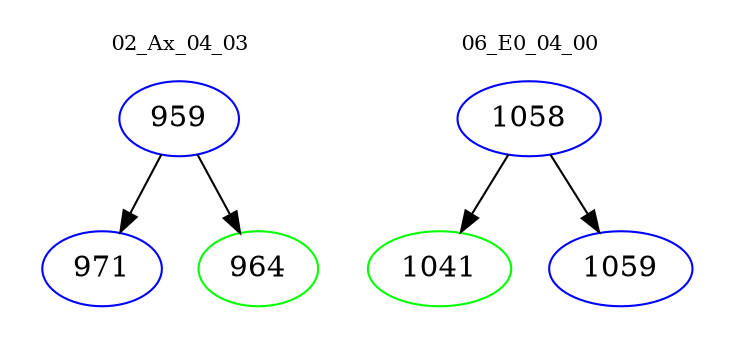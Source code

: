 digraph{
subgraph cluster_0 {
color = white
label = "02_Ax_04_03";
fontsize=10;
T0_959 [label="959", color="blue"]
T0_959 -> T0_971 [color="black"]
T0_971 [label="971", color="blue"]
T0_959 -> T0_964 [color="black"]
T0_964 [label="964", color="green"]
}
subgraph cluster_1 {
color = white
label = "06_E0_04_00";
fontsize=10;
T1_1058 [label="1058", color="blue"]
T1_1058 -> T1_1041 [color="black"]
T1_1041 [label="1041", color="green"]
T1_1058 -> T1_1059 [color="black"]
T1_1059 [label="1059", color="blue"]
}
}
